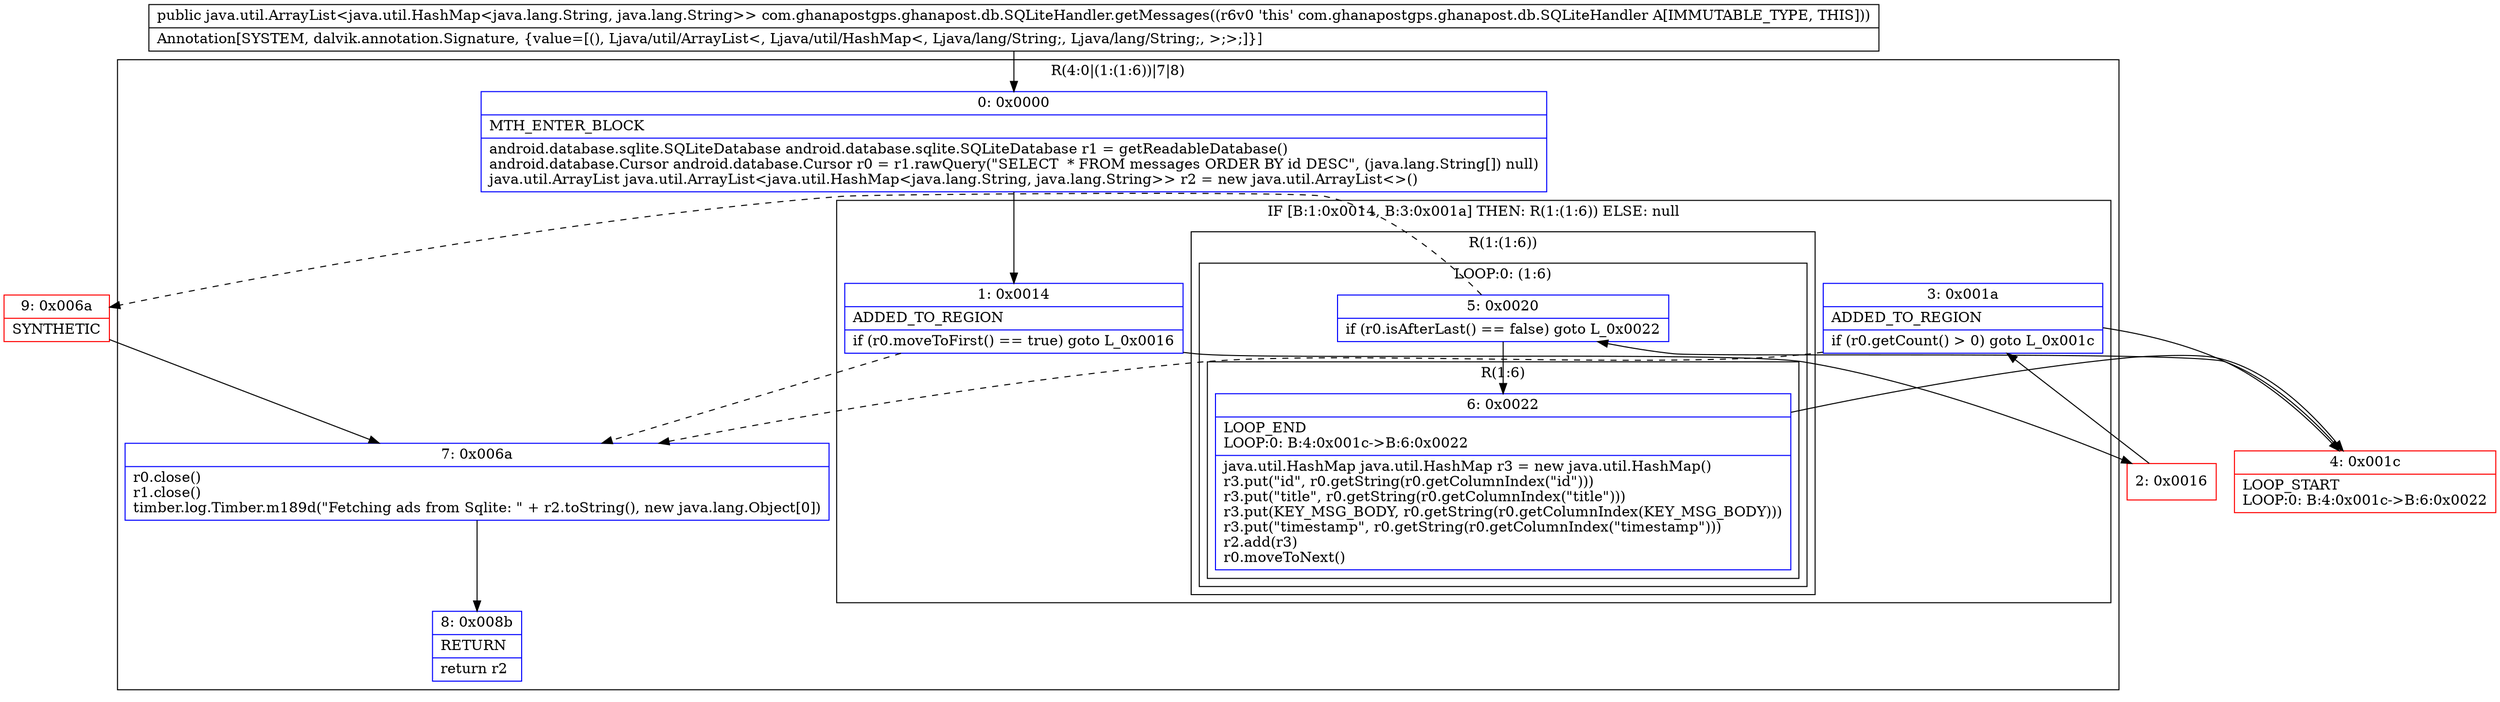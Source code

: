 digraph "CFG forcom.ghanapostgps.ghanapost.db.SQLiteHandler.getMessages()Ljava\/util\/ArrayList;" {
subgraph cluster_Region_690762271 {
label = "R(4:0|(1:(1:6))|7|8)";
node [shape=record,color=blue];
Node_0 [shape=record,label="{0\:\ 0x0000|MTH_ENTER_BLOCK\l|android.database.sqlite.SQLiteDatabase android.database.sqlite.SQLiteDatabase r1 = getReadableDatabase()\landroid.database.Cursor android.database.Cursor r0 = r1.rawQuery(\"SELECT  * FROM messages ORDER BY id DESC\", (java.lang.String[]) null)\ljava.util.ArrayList java.util.ArrayList\<java.util.HashMap\<java.lang.String, java.lang.String\>\> r2 = new java.util.ArrayList\<\>()\l}"];
subgraph cluster_IfRegion_1544605560 {
label = "IF [B:1:0x0014, B:3:0x001a] THEN: R(1:(1:6)) ELSE: null";
node [shape=record,color=blue];
Node_1 [shape=record,label="{1\:\ 0x0014|ADDED_TO_REGION\l|if (r0.moveToFirst() == true) goto L_0x0016\l}"];
Node_3 [shape=record,label="{3\:\ 0x001a|ADDED_TO_REGION\l|if (r0.getCount() \> 0) goto L_0x001c\l}"];
subgraph cluster_Region_936737259 {
label = "R(1:(1:6))";
node [shape=record,color=blue];
subgraph cluster_LoopRegion_289052972 {
label = "LOOP:0: (1:6)";
node [shape=record,color=blue];
Node_5 [shape=record,label="{5\:\ 0x0020|if (r0.isAfterLast() == false) goto L_0x0022\l}"];
subgraph cluster_Region_951658036 {
label = "R(1:6)";
node [shape=record,color=blue];
Node_6 [shape=record,label="{6\:\ 0x0022|LOOP_END\lLOOP:0: B:4:0x001c\-\>B:6:0x0022\l|java.util.HashMap java.util.HashMap r3 = new java.util.HashMap()\lr3.put(\"id\", r0.getString(r0.getColumnIndex(\"id\")))\lr3.put(\"title\", r0.getString(r0.getColumnIndex(\"title\")))\lr3.put(KEY_MSG_BODY, r0.getString(r0.getColumnIndex(KEY_MSG_BODY)))\lr3.put(\"timestamp\", r0.getString(r0.getColumnIndex(\"timestamp\")))\lr2.add(r3)\lr0.moveToNext()\l}"];
}
}
}
}
Node_7 [shape=record,label="{7\:\ 0x006a|r0.close()\lr1.close()\ltimber.log.Timber.m189d(\"Fetching ads from Sqlite: \" + r2.toString(), new java.lang.Object[0])\l}"];
Node_8 [shape=record,label="{8\:\ 0x008b|RETURN\l|return r2\l}"];
}
Node_2 [shape=record,color=red,label="{2\:\ 0x0016}"];
Node_4 [shape=record,color=red,label="{4\:\ 0x001c|LOOP_START\lLOOP:0: B:4:0x001c\-\>B:6:0x0022\l}"];
Node_9 [shape=record,color=red,label="{9\:\ 0x006a|SYNTHETIC\l}"];
MethodNode[shape=record,label="{public java.util.ArrayList\<java.util.HashMap\<java.lang.String, java.lang.String\>\> com.ghanapostgps.ghanapost.db.SQLiteHandler.getMessages((r6v0 'this' com.ghanapostgps.ghanapost.db.SQLiteHandler A[IMMUTABLE_TYPE, THIS]))  | Annotation[SYSTEM, dalvik.annotation.Signature, \{value=[(), Ljava\/util\/ArrayList\<, Ljava\/util\/HashMap\<, Ljava\/lang\/String;, Ljava\/lang\/String;, \>;\>;]\}]\l}"];
MethodNode -> Node_0;
Node_0 -> Node_1;
Node_1 -> Node_2;
Node_1 -> Node_7[style=dashed];
Node_3 -> Node_4;
Node_3 -> Node_7[style=dashed];
Node_5 -> Node_6;
Node_5 -> Node_9[style=dashed];
Node_6 -> Node_4;
Node_7 -> Node_8;
Node_2 -> Node_3;
Node_4 -> Node_5;
Node_9 -> Node_7;
}

